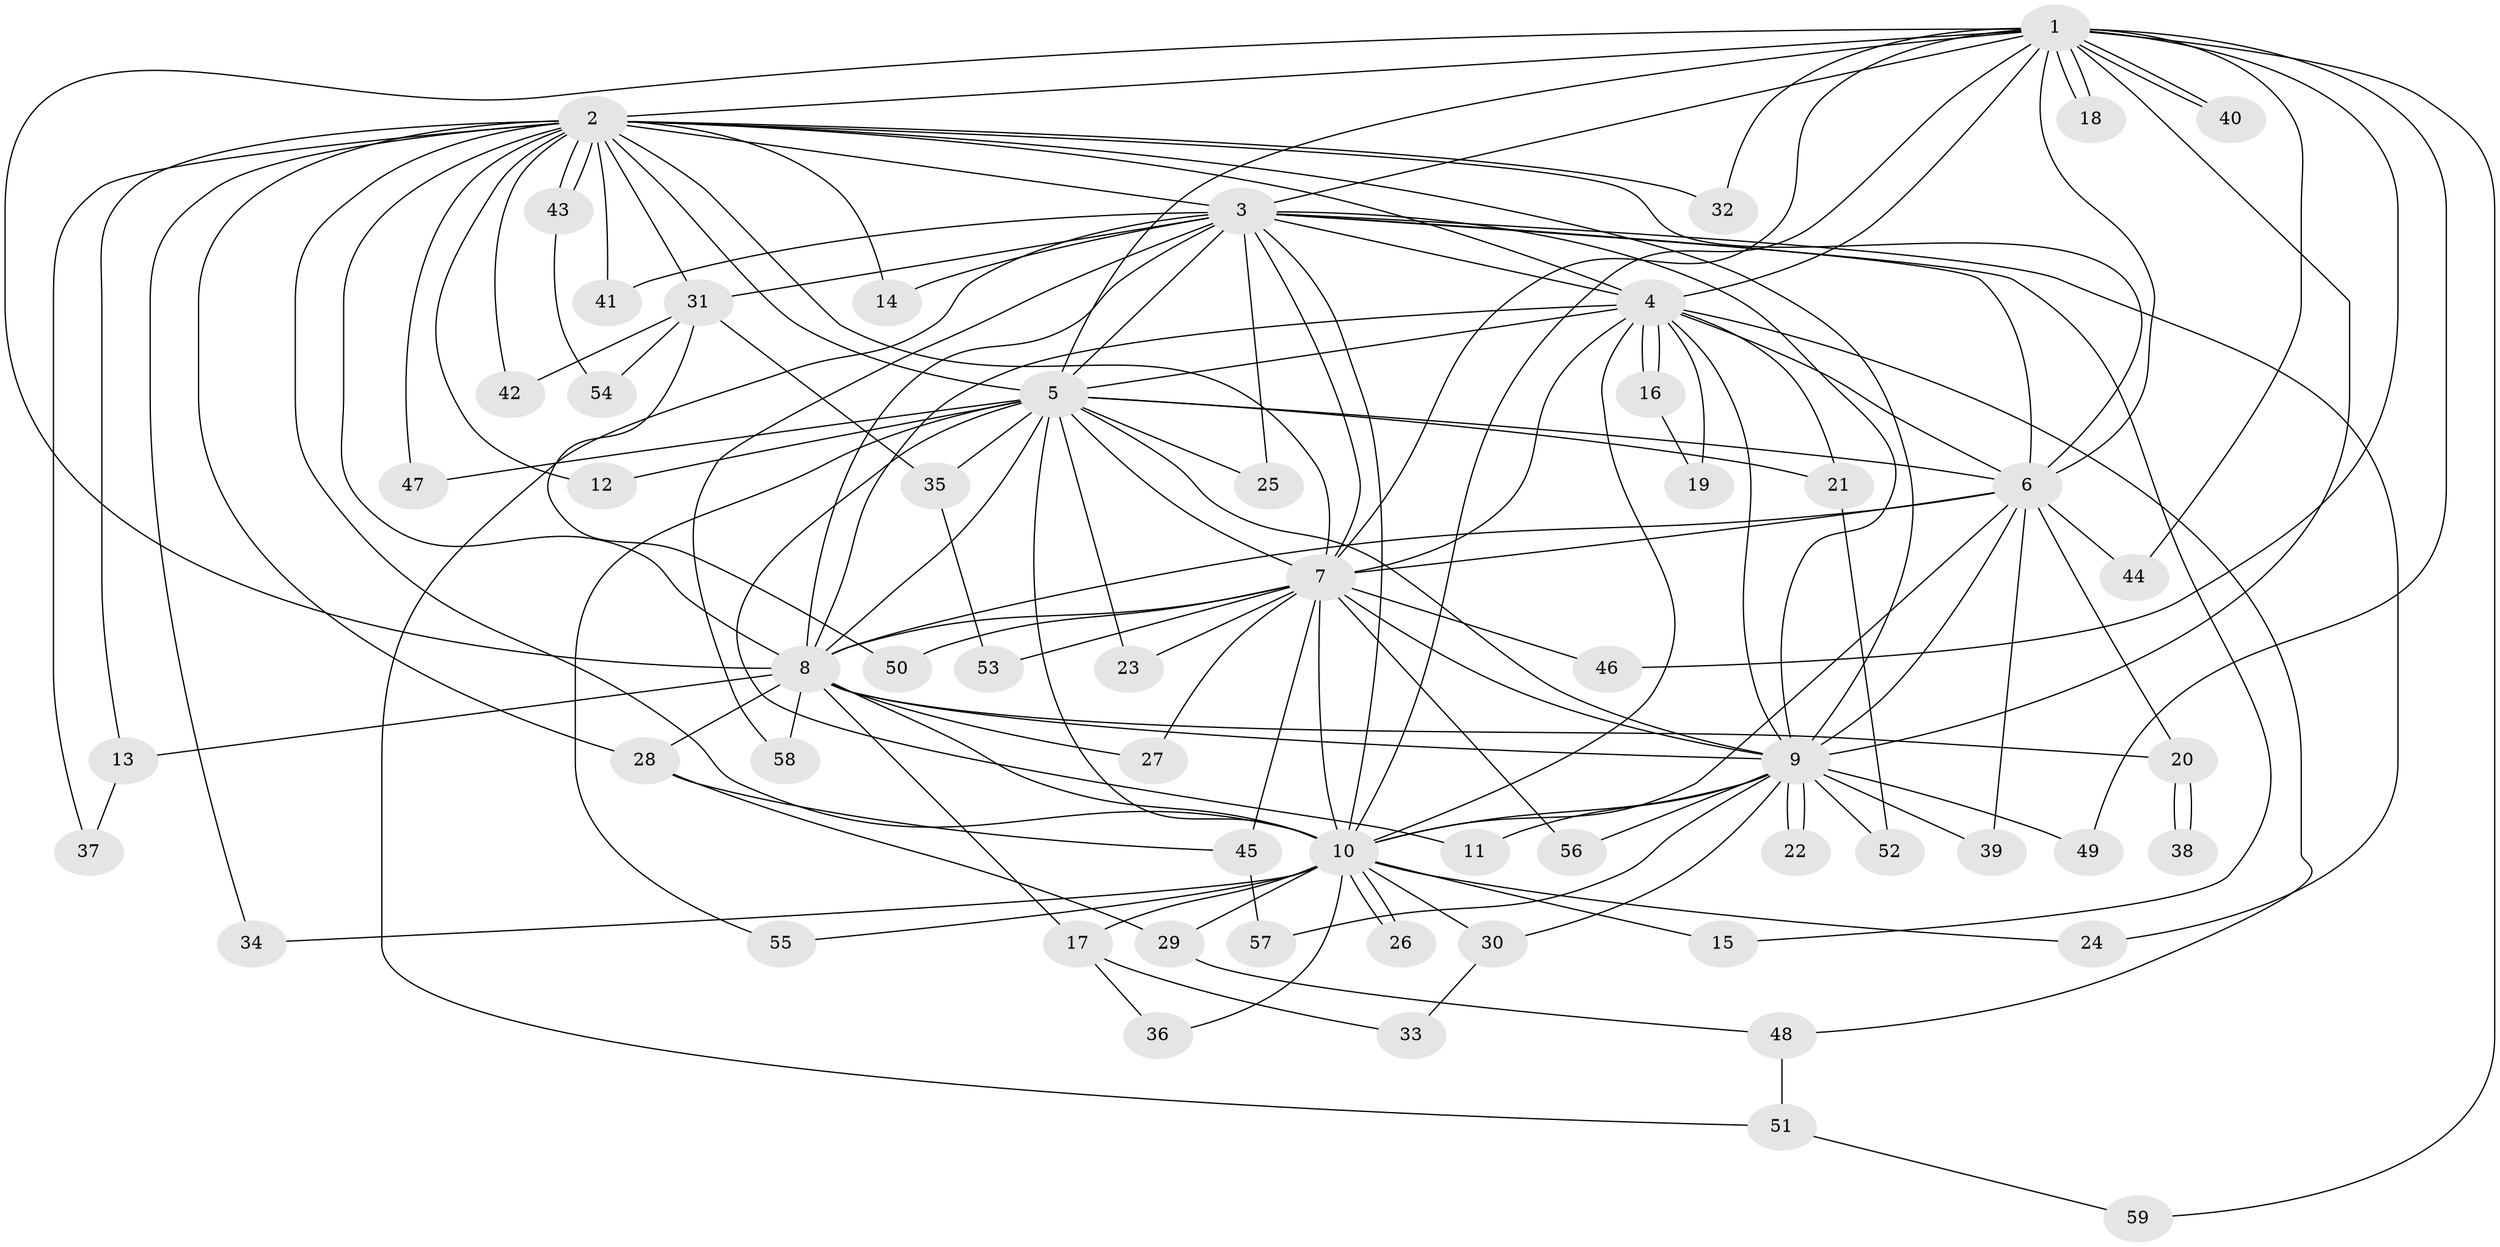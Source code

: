 // coarse degree distribution, {15: 0.034482758620689655, 19: 0.034482758620689655, 12: 0.06896551724137931, 11: 0.034482758620689655, 13: 0.06896551724137931, 10: 0.034482758620689655, 8: 0.034482758620689655, 2: 0.5172413793103449, 3: 0.10344827586206896, 1: 0.06896551724137931}
// Generated by graph-tools (version 1.1) at 2025/17/03/04/25 18:17:19]
// undirected, 59 vertices, 143 edges
graph export_dot {
graph [start="1"]
  node [color=gray90,style=filled];
  1;
  2;
  3;
  4;
  5;
  6;
  7;
  8;
  9;
  10;
  11;
  12;
  13;
  14;
  15;
  16;
  17;
  18;
  19;
  20;
  21;
  22;
  23;
  24;
  25;
  26;
  27;
  28;
  29;
  30;
  31;
  32;
  33;
  34;
  35;
  36;
  37;
  38;
  39;
  40;
  41;
  42;
  43;
  44;
  45;
  46;
  47;
  48;
  49;
  50;
  51;
  52;
  53;
  54;
  55;
  56;
  57;
  58;
  59;
  1 -- 2;
  1 -- 3;
  1 -- 4;
  1 -- 5;
  1 -- 6;
  1 -- 7;
  1 -- 8;
  1 -- 9;
  1 -- 10;
  1 -- 18;
  1 -- 18;
  1 -- 32;
  1 -- 40;
  1 -- 40;
  1 -- 44;
  1 -- 46;
  1 -- 49;
  1 -- 59;
  2 -- 3;
  2 -- 4;
  2 -- 5;
  2 -- 6;
  2 -- 7;
  2 -- 8;
  2 -- 9;
  2 -- 10;
  2 -- 12;
  2 -- 13;
  2 -- 14;
  2 -- 28;
  2 -- 31;
  2 -- 32;
  2 -- 34;
  2 -- 37;
  2 -- 41;
  2 -- 42;
  2 -- 43;
  2 -- 43;
  2 -- 47;
  3 -- 4;
  3 -- 5;
  3 -- 6;
  3 -- 7;
  3 -- 8;
  3 -- 9;
  3 -- 10;
  3 -- 14;
  3 -- 15;
  3 -- 24;
  3 -- 25;
  3 -- 31;
  3 -- 41;
  3 -- 51;
  3 -- 58;
  4 -- 5;
  4 -- 6;
  4 -- 7;
  4 -- 8;
  4 -- 9;
  4 -- 10;
  4 -- 16;
  4 -- 16;
  4 -- 19;
  4 -- 21;
  4 -- 48;
  5 -- 6;
  5 -- 7;
  5 -- 8;
  5 -- 9;
  5 -- 10;
  5 -- 11;
  5 -- 12;
  5 -- 21;
  5 -- 23;
  5 -- 25;
  5 -- 35;
  5 -- 47;
  5 -- 55;
  6 -- 7;
  6 -- 8;
  6 -- 9;
  6 -- 10;
  6 -- 20;
  6 -- 39;
  6 -- 44;
  7 -- 8;
  7 -- 9;
  7 -- 10;
  7 -- 23;
  7 -- 27;
  7 -- 45;
  7 -- 46;
  7 -- 50;
  7 -- 53;
  7 -- 56;
  8 -- 9;
  8 -- 10;
  8 -- 13;
  8 -- 17;
  8 -- 20;
  8 -- 27;
  8 -- 28;
  8 -- 58;
  9 -- 10;
  9 -- 11;
  9 -- 22;
  9 -- 22;
  9 -- 30;
  9 -- 39;
  9 -- 49;
  9 -- 52;
  9 -- 56;
  9 -- 57;
  10 -- 15;
  10 -- 17;
  10 -- 24;
  10 -- 26;
  10 -- 26;
  10 -- 29;
  10 -- 30;
  10 -- 34;
  10 -- 36;
  10 -- 55;
  13 -- 37;
  16 -- 19;
  17 -- 33;
  17 -- 36;
  20 -- 38;
  20 -- 38;
  21 -- 52;
  28 -- 29;
  28 -- 45;
  29 -- 48;
  30 -- 33;
  31 -- 35;
  31 -- 42;
  31 -- 50;
  31 -- 54;
  35 -- 53;
  43 -- 54;
  45 -- 57;
  48 -- 51;
  51 -- 59;
}
